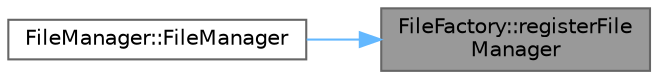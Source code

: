 digraph "FileFactory::registerFileManager"
{
 // INTERACTIVE_SVG=YES
 // LATEX_PDF_SIZE
  bgcolor="transparent";
  edge [fontname=Helvetica,fontsize=10,labelfontname=Helvetica,labelfontsize=10];
  node [fontname=Helvetica,fontsize=10,shape=box,height=0.2,width=0.4];
  rankdir="RL";
  Node1 [id="Node000001",label="FileFactory::registerFile\lManager",height=0.2,width=0.4,color="gray40", fillcolor="grey60", style="filled", fontcolor="black",tooltip="Registers a new FileManager capable of handling specific file types."];
  Node1 -> Node2 [id="edge1_Node000001_Node000002",dir="back",color="steelblue1",style="solid",tooltip=" "];
  Node2 [id="Node000002",label="FileManager::FileManager",height=0.2,width=0.4,color="grey40", fillcolor="white", style="filled",URL="$class_file_manager.html#a8afd512c06be9daf140cc19d71f9b391",tooltip=" "];
}
